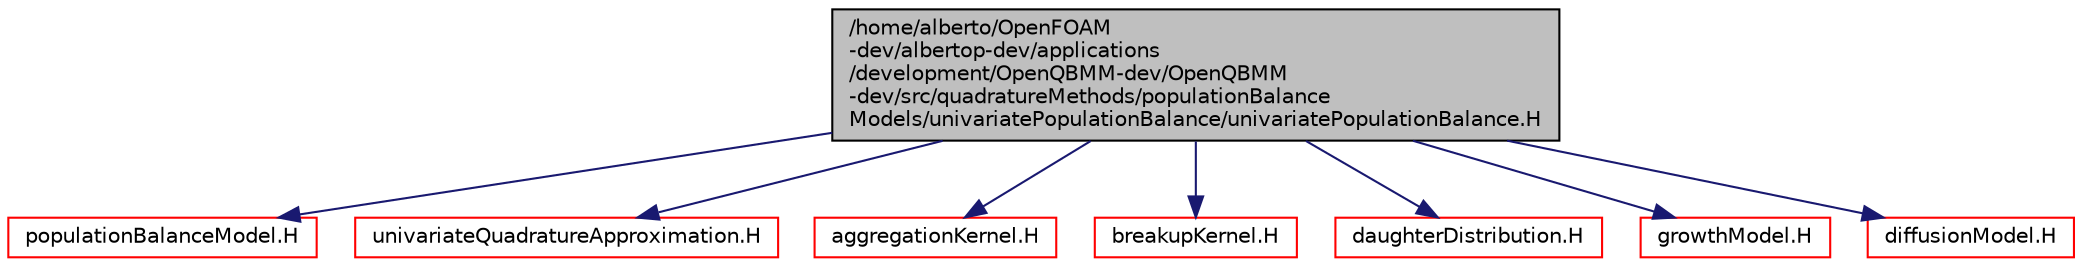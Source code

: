 digraph "/home/alberto/OpenFOAM-dev/albertop-dev/applications/development/OpenQBMM-dev/OpenQBMM-dev/src/quadratureMethods/populationBalanceModels/univariatePopulationBalance/univariatePopulationBalance.H"
{
  bgcolor="transparent";
  edge [fontname="Helvetica",fontsize="10",labelfontname="Helvetica",labelfontsize="10"];
  node [fontname="Helvetica",fontsize="10",shape=record];
  Node1 [label="/home/alberto/OpenFOAM\l-dev/albertop-dev/applications\l/development/OpenQBMM-dev/OpenQBMM\l-dev/src/quadratureMethods/populationBalance\lModels/univariatePopulationBalance/univariatePopulationBalance.H",height=0.2,width=0.4,color="black", fillcolor="grey75", style="filled" fontcolor="black"];
  Node1 -> Node2 [color="midnightblue",fontsize="10",style="solid",fontname="Helvetica"];
  Node2 [label="populationBalanceModel.H",height=0.2,width=0.4,color="red",URL="$de/de1/a00065.html"];
  Node1 -> Node3 [color="midnightblue",fontsize="10",style="solid",fontname="Helvetica"];
  Node3 [label="univariateQuadratureApproximation.H",height=0.2,width=0.4,color="red",URL="$df/dc8/a00122.html"];
  Node1 -> Node4 [color="midnightblue",fontsize="10",style="solid",fontname="Helvetica"];
  Node4 [label="aggregationKernel.H",height=0.2,width=0.4,color="red",URL="$dc/ddf/a00067.html"];
  Node1 -> Node5 [color="midnightblue",fontsize="10",style="solid",fontname="Helvetica"];
  Node5 [label="breakupKernel.H",height=0.2,width=0.4,color="red",URL="$df/d5d/a00084.html"];
  Node1 -> Node6 [color="midnightblue",fontsize="10",style="solid",fontname="Helvetica"];
  Node6 [label="daughterDistribution.H",height=0.2,width=0.4,color="red",URL="$d9/d77/a00095.html"];
  Node1 -> Node7 [color="midnightblue",fontsize="10",style="solid",fontname="Helvetica"];
  Node7 [label="growthModel.H",height=0.2,width=0.4,color="red",URL="$d9/d4b/a00117.html"];
  Node1 -> Node8 [color="midnightblue",fontsize="10",style="solid",fontname="Helvetica"];
  Node8 [label="diffusionModel.H",height=0.2,width=0.4,color="red",URL="$d7/d70/a00106.html"];
}
